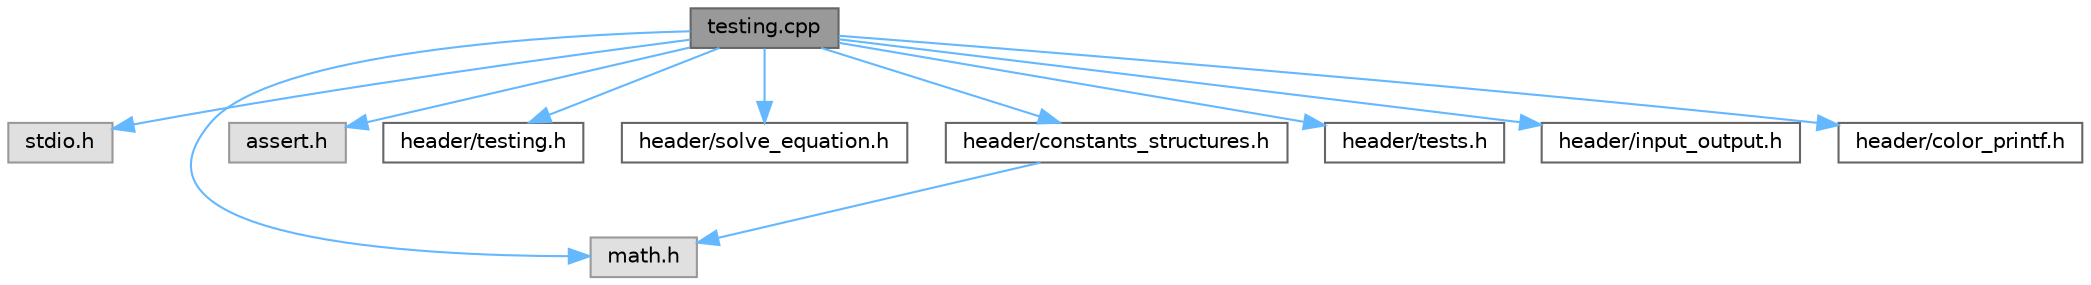 digraph "testing.cpp"
{
 // LATEX_PDF_SIZE
  bgcolor="transparent";
  edge [fontname=Helvetica,fontsize=10,labelfontname=Helvetica,labelfontsize=10];
  node [fontname=Helvetica,fontsize=10,shape=box,height=0.2,width=0.4];
  Node1 [id="Node000001",label="testing.cpp",height=0.2,width=0.4,color="gray40", fillcolor="grey60", style="filled", fontcolor="black",tooltip="a file with functions to do unit-tests"];
  Node1 -> Node2 [id="edge11_Node000001_Node000002",color="steelblue1",style="solid",tooltip=" "];
  Node2 [id="Node000002",label="stdio.h",height=0.2,width=0.4,color="grey60", fillcolor="#E0E0E0", style="filled",tooltip=" "];
  Node1 -> Node3 [id="edge12_Node000001_Node000003",color="steelblue1",style="solid",tooltip=" "];
  Node3 [id="Node000003",label="math.h",height=0.2,width=0.4,color="grey60", fillcolor="#E0E0E0", style="filled",tooltip=" "];
  Node1 -> Node4 [id="edge13_Node000001_Node000004",color="steelblue1",style="solid",tooltip=" "];
  Node4 [id="Node000004",label="assert.h",height=0.2,width=0.4,color="grey60", fillcolor="#E0E0E0", style="filled",tooltip=" "];
  Node1 -> Node5 [id="edge14_Node000001_Node000005",color="steelblue1",style="solid",tooltip=" "];
  Node5 [id="Node000005",label="header/testing.h",height=0.2,width=0.4,color="grey40", fillcolor="white", style="filled",URL="$testing_8h.html",tooltip="a header file for testing.cpp"];
  Node1 -> Node6 [id="edge15_Node000001_Node000006",color="steelblue1",style="solid",tooltip=" "];
  Node6 [id="Node000006",label="header/solve_equation.h",height=0.2,width=0.4,color="grey40", fillcolor="white", style="filled",URL="$solve__equation_8h.html",tooltip="a header file for solve_equation.cpp"];
  Node1 -> Node7 [id="edge16_Node000001_Node000007",color="steelblue1",style="solid",tooltip=" "];
  Node7 [id="Node000007",label="header/constants_structures.h",height=0.2,width=0.4,color="grey40", fillcolor="white", style="filled",URL="$constants__structures_8h.html",tooltip="a header file with all constants and structures"];
  Node7 -> Node3 [id="edge17_Node000007_Node000003",color="steelblue1",style="solid",tooltip=" "];
  Node1 -> Node8 [id="edge18_Node000001_Node000008",color="steelblue1",style="solid",tooltip=" "];
  Node8 [id="Node000008",label="header/tests.h",height=0.2,width=0.4,color="grey40", fillcolor="white", style="filled",URL="$tests_8h.html",tooltip="A file with test examples."];
  Node1 -> Node9 [id="edge19_Node000001_Node000009",color="steelblue1",style="solid",tooltip=" "];
  Node9 [id="Node000009",label="header/input_output.h",height=0.2,width=0.4,color="grey40", fillcolor="white", style="filled",URL="$input__output_8h.html",tooltip="a header file for input_output.cpp"];
  Node1 -> Node10 [id="edge20_Node000001_Node000010",color="steelblue1",style="solid",tooltip=" "];
  Node10 [id="Node000010",label="header/color_printf.h",height=0.2,width=0.4,color="grey40", fillcolor="white", style="filled",URL="$color__printf_8h.html",tooltip="a header file for color_printf.cpp"];
}

